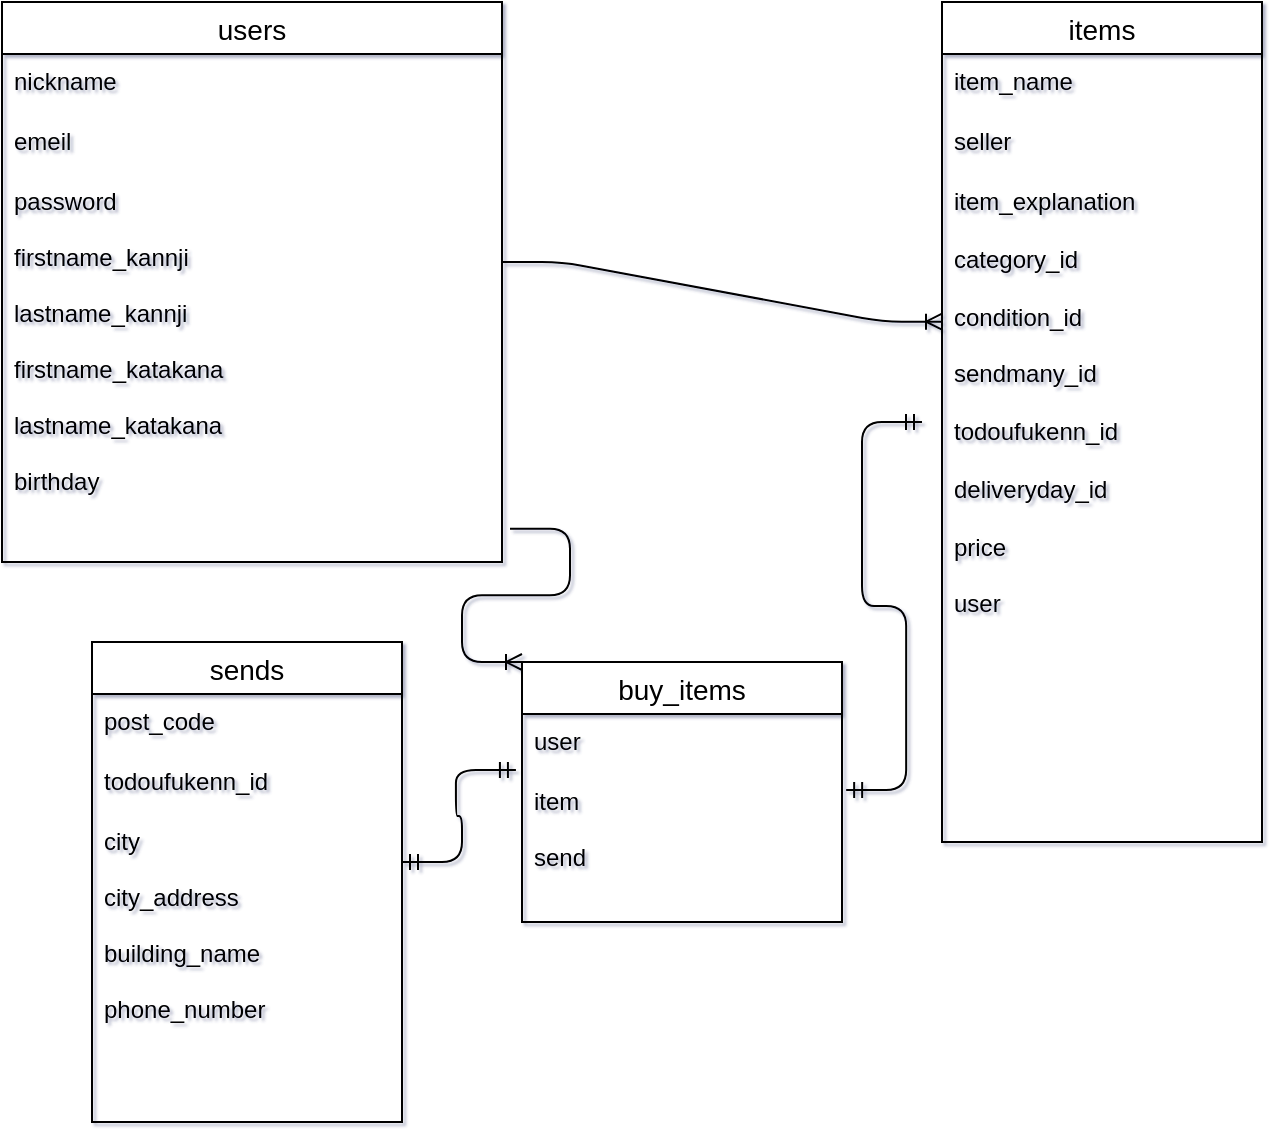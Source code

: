 <mxfile>
    <diagram id="6721HRhBxB2cn6TCRvZT" name="ページ1">
        <mxGraphModel dx="312" dy="520" grid="1" gridSize="10" guides="0" tooltips="1" connect="0" arrows="1" fold="1" page="1" pageScale="1" pageWidth="827" pageHeight="1169" math="0" shadow="1">
            <root>
                <mxCell id="0"/>
                <mxCell id="1" parent="0"/>
                <mxCell id="67" value="users" style="swimlane;fontStyle=0;childLayout=stackLayout;horizontal=1;startSize=26;horizontalStack=0;resizeParent=1;resizeParentMax=0;resizeLast=0;collapsible=1;marginBottom=0;align=center;fontSize=14;" parent="1" vertex="1">
                    <mxGeometry x="90" y="200" width="250" height="280" as="geometry"/>
                </mxCell>
                <mxCell id="68" value="nickname" style="text;strokeColor=none;fillColor=none;spacingLeft=4;spacingRight=4;overflow=hidden;rotatable=0;points=[[0,0.5],[1,0.5]];portConstraint=eastwest;fontSize=12;" parent="67" vertex="1">
                    <mxGeometry y="26" width="250" height="30" as="geometry"/>
                </mxCell>
                <mxCell id="69" value="emeil" style="text;strokeColor=none;fillColor=none;spacingLeft=4;spacingRight=4;overflow=hidden;rotatable=0;points=[[0,0.5],[1,0.5]];portConstraint=eastwest;fontSize=12;" parent="67" vertex="1">
                    <mxGeometry y="56" width="250" height="30" as="geometry"/>
                </mxCell>
                <mxCell id="70" value="password&#10;&#10;firstname_kannji&#10;&#10;lastname_kannji&#10;&#10;firstname_katakana&#10;&#10;lastname_katakana&#10;&#10;birthday&#10;&#10;" style="text;strokeColor=none;fillColor=none;spacingLeft=4;spacingRight=4;overflow=hidden;rotatable=0;points=[[0,0.5],[1,0.5]];portConstraint=eastwest;fontSize=12;" parent="67" vertex="1">
                    <mxGeometry y="86" width="250" height="194" as="geometry"/>
                </mxCell>
                <mxCell id="92" value="items" style="swimlane;fontStyle=0;childLayout=stackLayout;horizontal=1;startSize=26;horizontalStack=0;resizeParent=1;resizeParentMax=0;resizeLast=0;collapsible=1;marginBottom=0;align=center;fontSize=14;" parent="1" vertex="1">
                    <mxGeometry x="560" y="200" width="160" height="420" as="geometry"/>
                </mxCell>
                <mxCell id="93" value="item_name" style="text;strokeColor=none;fillColor=none;spacingLeft=4;spacingRight=4;overflow=hidden;rotatable=0;points=[[0,0.5],[1,0.5]];portConstraint=eastwest;fontSize=12;" parent="92" vertex="1">
                    <mxGeometry y="26" width="160" height="30" as="geometry"/>
                </mxCell>
                <mxCell id="94" value="seller" style="text;strokeColor=none;fillColor=none;spacingLeft=4;spacingRight=4;overflow=hidden;rotatable=0;points=[[0,0.5],[1,0.5]];portConstraint=eastwest;fontSize=12;" parent="92" vertex="1">
                    <mxGeometry y="56" width="160" height="30" as="geometry"/>
                </mxCell>
                <mxCell id="95" value="item_explanation&lt;br&gt;&lt;br&gt;category_id&lt;br&gt;&lt;br&gt;condition_id&lt;br&gt;&lt;br&gt;sendmany_id&lt;br&gt;&lt;br&gt;todoufukenn_id&lt;br&gt;&lt;br&gt;deliveryday_id&lt;br&gt;&lt;br&gt;price&lt;br&gt;&lt;br&gt;user" style="text;strokeColor=none;fillColor=none;spacingLeft=4;spacingRight=4;overflow=hidden;rotatable=0;points=[[0,0.5],[1,0.5]];portConstraint=eastwest;fontSize=12;html=1;" parent="92" vertex="1">
                    <mxGeometry y="86" width="160" height="334" as="geometry"/>
                </mxCell>
                <mxCell id="96" value="buy_items" style="swimlane;fontStyle=0;childLayout=stackLayout;horizontal=1;startSize=26;horizontalStack=0;resizeParent=1;resizeParentMax=0;resizeLast=0;collapsible=1;marginBottom=0;align=center;fontSize=14;" parent="1" vertex="1">
                    <mxGeometry x="350" y="530" width="160" height="130" as="geometry"/>
                </mxCell>
                <mxCell id="98" value="user" style="text;strokeColor=none;fillColor=none;spacingLeft=4;spacingRight=4;overflow=hidden;rotatable=0;points=[[0,0.5],[1,0.5]];portConstraint=eastwest;fontSize=12;" parent="96" vertex="1">
                    <mxGeometry y="26" width="160" height="30" as="geometry"/>
                </mxCell>
                <mxCell id="99" value="item&#10;&#10;send" style="text;strokeColor=none;fillColor=none;spacingLeft=4;spacingRight=4;overflow=hidden;rotatable=0;points=[[0,0.5],[1,0.5]];portConstraint=eastwest;fontSize=12;" parent="96" vertex="1">
                    <mxGeometry y="56" width="160" height="74" as="geometry"/>
                </mxCell>
                <mxCell id="100" value="sends" style="swimlane;fontStyle=0;childLayout=stackLayout;horizontal=1;startSize=26;horizontalStack=0;resizeParent=1;resizeParentMax=0;resizeLast=0;collapsible=1;marginBottom=0;align=center;fontSize=14;" parent="1" vertex="1">
                    <mxGeometry x="135" y="520" width="155" height="240" as="geometry"/>
                </mxCell>
                <mxCell id="101" value="post_code" style="text;strokeColor=none;fillColor=none;spacingLeft=4;spacingRight=4;overflow=hidden;rotatable=0;points=[[0,0.5],[1,0.5]];portConstraint=eastwest;fontSize=12;" parent="100" vertex="1">
                    <mxGeometry y="26" width="155" height="30" as="geometry"/>
                </mxCell>
                <mxCell id="102" value="todoufukenn_id" style="text;strokeColor=none;fillColor=none;spacingLeft=4;spacingRight=4;overflow=hidden;rotatable=0;points=[[0,0.5],[1,0.5]];portConstraint=eastwest;fontSize=12;" parent="100" vertex="1">
                    <mxGeometry y="56" width="155" height="30" as="geometry"/>
                </mxCell>
                <mxCell id="103" value="city&#10;&#10;city_address&#10;&#10;building_name&#10;&#10;phone_number&#10;" style="text;strokeColor=none;fillColor=none;spacingLeft=4;spacingRight=4;overflow=hidden;rotatable=0;points=[[0,0.5],[1,0.5]];portConstraint=eastwest;fontSize=12;" parent="100" vertex="1">
                    <mxGeometry y="86" width="155" height="154" as="geometry"/>
                </mxCell>
                <mxCell id="111" value="" style="edgeStyle=entityRelationEdgeStyle;fontSize=12;html=1;endArrow=ERoneToMany;verticalAlign=bottom;entryX=0;entryY=0.221;entryDx=0;entryDy=0;entryPerimeter=0;" parent="1" target="95" edge="1">
                    <mxGeometry width="100" height="100" relative="1" as="geometry">
                        <mxPoint x="340" y="330" as="sourcePoint"/>
                        <mxPoint x="440" y="230" as="targetPoint"/>
                    </mxGeometry>
                </mxCell>
                <mxCell id="113" value="" style="edgeStyle=entityRelationEdgeStyle;fontSize=12;html=1;endArrow=ERmandOne;startArrow=ERmandOne;verticalAlign=bottom;exitX=1.013;exitY=0.108;exitDx=0;exitDy=0;exitPerimeter=0;" parent="1" source="99" edge="1">
                    <mxGeometry width="100" height="100" relative="1" as="geometry">
                        <mxPoint x="590" y="600" as="sourcePoint"/>
                        <mxPoint x="550" y="410" as="targetPoint"/>
                    </mxGeometry>
                </mxCell>
                <mxCell id="114" value="" style="edgeStyle=entityRelationEdgeStyle;fontSize=12;html=1;endArrow=ERmandOne;startArrow=ERmandOne;verticalAlign=bottom;entryX=-0.019;entryY=-0.027;entryDx=0;entryDy=0;entryPerimeter=0;" parent="1" target="99" edge="1">
                    <mxGeometry width="100" height="100" relative="1" as="geometry">
                        <mxPoint x="290" y="630" as="sourcePoint"/>
                        <mxPoint x="390" y="530" as="targetPoint"/>
                    </mxGeometry>
                </mxCell>
                <mxCell id="115" value="" style="edgeStyle=entityRelationEdgeStyle;fontSize=12;html=1;endArrow=ERoneToMany;verticalAlign=bottom;entryX=0;entryY=0;entryDx=0;entryDy=0;exitX=1.016;exitY=0.914;exitDx=0;exitDy=0;exitPerimeter=0;" parent="1" source="70" target="96" edge="1">
                    <mxGeometry width="100" height="100" relative="1" as="geometry">
                        <mxPoint x="280" y="480" as="sourcePoint"/>
                        <mxPoint x="380" y="380" as="targetPoint"/>
                    </mxGeometry>
                </mxCell>
            </root>
        </mxGraphModel>
    </diagram>
</mxfile>